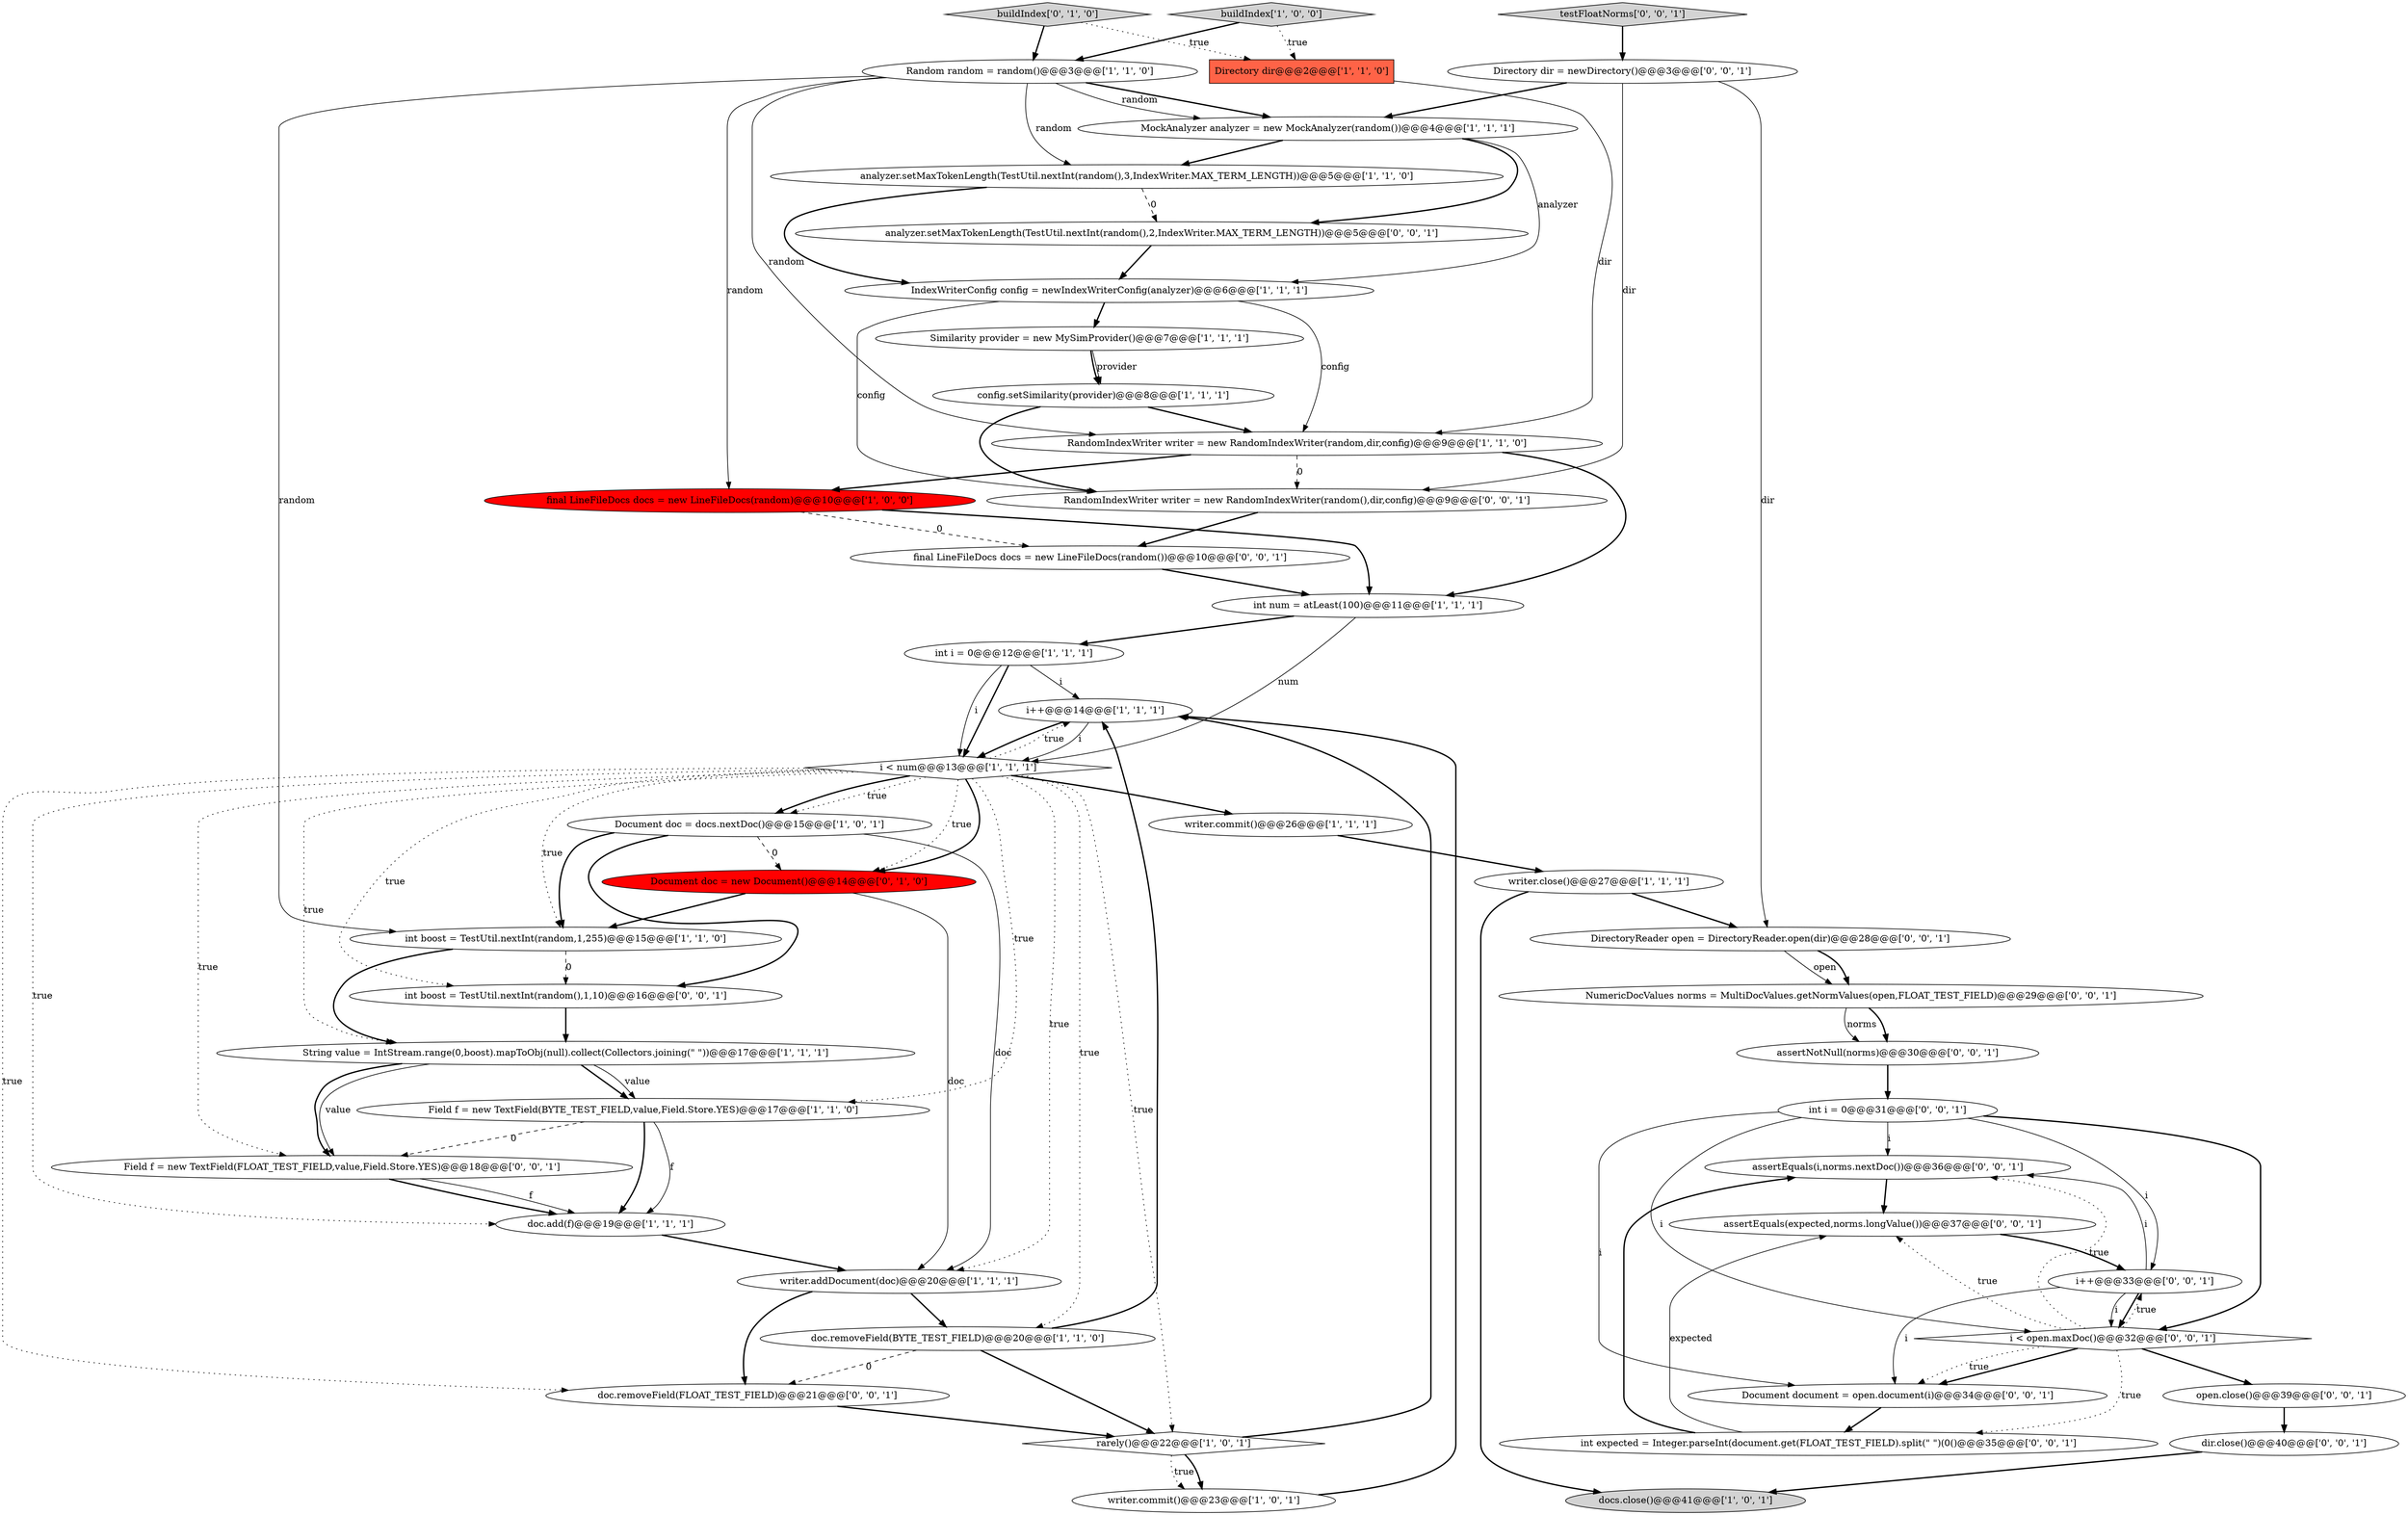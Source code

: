 digraph {
17 [style = filled, label = "MockAnalyzer analyzer = new MockAnalyzer(random())@@@4@@@['1', '1', '1']", fillcolor = white, shape = ellipse image = "AAA0AAABBB1BBB"];
22 [style = filled, label = "writer.addDocument(doc)@@@20@@@['1', '1', '1']", fillcolor = white, shape = ellipse image = "AAA0AAABBB1BBB"];
13 [style = filled, label = "Field f = new TextField(BYTE_TEST_FIELD,value,Field.Store.YES)@@@17@@@['1', '1', '0']", fillcolor = white, shape = ellipse image = "AAA0AAABBB1BBB"];
34 [style = filled, label = "dir.close()@@@40@@@['0', '0', '1']", fillcolor = white, shape = ellipse image = "AAA0AAABBB3BBB"];
47 [style = filled, label = "assertEquals(i,norms.nextDoc())@@@36@@@['0', '0', '1']", fillcolor = white, shape = ellipse image = "AAA0AAABBB3BBB"];
31 [style = filled, label = "testFloatNorms['0', '0', '1']", fillcolor = lightgray, shape = diamond image = "AAA0AAABBB3BBB"];
19 [style = filled, label = "int i = 0@@@12@@@['1', '1', '1']", fillcolor = white, shape = ellipse image = "AAA0AAABBB1BBB"];
32 [style = filled, label = "Document document = open.document(i)@@@34@@@['0', '0', '1']", fillcolor = white, shape = ellipse image = "AAA0AAABBB3BBB"];
10 [style = filled, label = "IndexWriterConfig config = newIndexWriterConfig(analyzer)@@@6@@@['1', '1', '1']", fillcolor = white, shape = ellipse image = "AAA0AAABBB1BBB"];
18 [style = filled, label = "int num = atLeast(100)@@@11@@@['1', '1', '1']", fillcolor = white, shape = ellipse image = "AAA0AAABBB1BBB"];
30 [style = filled, label = "i++@@@33@@@['0', '0', '1']", fillcolor = white, shape = ellipse image = "AAA0AAABBB3BBB"];
40 [style = filled, label = "DirectoryReader open = DirectoryReader.open(dir)@@@28@@@['0', '0', '1']", fillcolor = white, shape = ellipse image = "AAA0AAABBB3BBB"];
8 [style = filled, label = "Random random = random()@@@3@@@['1', '1', '0']", fillcolor = white, shape = ellipse image = "AAA0AAABBB1BBB"];
38 [style = filled, label = "NumericDocValues norms = MultiDocValues.getNormValues(open,FLOAT_TEST_FIELD)@@@29@@@['0', '0', '1']", fillcolor = white, shape = ellipse image = "AAA0AAABBB3BBB"];
33 [style = filled, label = "RandomIndexWriter writer = new RandomIndexWriter(random(),dir,config)@@@9@@@['0', '0', '1']", fillcolor = white, shape = ellipse image = "AAA0AAABBB3BBB"];
12 [style = filled, label = "final LineFileDocs docs = new LineFileDocs(random)@@@10@@@['1', '0', '0']", fillcolor = red, shape = ellipse image = "AAA1AAABBB1BBB"];
36 [style = filled, label = "doc.removeField(FLOAT_TEST_FIELD)@@@21@@@['0', '0', '1']", fillcolor = white, shape = ellipse image = "AAA0AAABBB3BBB"];
37 [style = filled, label = "assertEquals(expected,norms.longValue())@@@37@@@['0', '0', '1']", fillcolor = white, shape = ellipse image = "AAA0AAABBB3BBB"];
1 [style = filled, label = "writer.commit()@@@26@@@['1', '1', '1']", fillcolor = white, shape = ellipse image = "AAA0AAABBB1BBB"];
3 [style = filled, label = "String value = IntStream.range(0,boost).mapToObj(null).collect(Collectors.joining(\" \"))@@@17@@@['1', '1', '1']", fillcolor = white, shape = ellipse image = "AAA0AAABBB1BBB"];
20 [style = filled, label = "doc.add(f)@@@19@@@['1', '1', '1']", fillcolor = white, shape = ellipse image = "AAA0AAABBB1BBB"];
15 [style = filled, label = "writer.close()@@@27@@@['1', '1', '1']", fillcolor = white, shape = ellipse image = "AAA0AAABBB1BBB"];
29 [style = filled, label = "analyzer.setMaxTokenLength(TestUtil.nextInt(random(),2,IndexWriter.MAX_TERM_LENGTH))@@@5@@@['0', '0', '1']", fillcolor = white, shape = ellipse image = "AAA0AAABBB3BBB"];
45 [style = filled, label = "int boost = TestUtil.nextInt(random(),1,10)@@@16@@@['0', '0', '1']", fillcolor = white, shape = ellipse image = "AAA0AAABBB3BBB"];
14 [style = filled, label = "i++@@@14@@@['1', '1', '1']", fillcolor = white, shape = ellipse image = "AAA0AAABBB1BBB"];
4 [style = filled, label = "buildIndex['1', '0', '0']", fillcolor = lightgray, shape = diamond image = "AAA0AAABBB1BBB"];
44 [style = filled, label = "int expected = Integer.parseInt(document.get(FLOAT_TEST_FIELD).split(\" \")(0()@@@35@@@['0', '0', '1']", fillcolor = white, shape = ellipse image = "AAA0AAABBB3BBB"];
9 [style = filled, label = "Directory dir@@@2@@@['1', '1', '0']", fillcolor = tomato, shape = box image = "AAA0AAABBB1BBB"];
27 [style = filled, label = "Document doc = new Document()@@@14@@@['0', '1', '0']", fillcolor = red, shape = ellipse image = "AAA1AAABBB2BBB"];
23 [style = filled, label = "int boost = TestUtil.nextInt(random,1,255)@@@15@@@['1', '1', '0']", fillcolor = white, shape = ellipse image = "AAA0AAABBB1BBB"];
42 [style = filled, label = "Directory dir = newDirectory()@@@3@@@['0', '0', '1']", fillcolor = white, shape = ellipse image = "AAA0AAABBB3BBB"];
11 [style = filled, label = "doc.removeField(BYTE_TEST_FIELD)@@@20@@@['1', '1', '0']", fillcolor = white, shape = ellipse image = "AAA0AAABBB1BBB"];
43 [style = filled, label = "Field f = new TextField(FLOAT_TEST_FIELD,value,Field.Store.YES)@@@18@@@['0', '0', '1']", fillcolor = white, shape = ellipse image = "AAA0AAABBB3BBB"];
46 [style = filled, label = "final LineFileDocs docs = new LineFileDocs(random())@@@10@@@['0', '0', '1']", fillcolor = white, shape = ellipse image = "AAA0AAABBB3BBB"];
41 [style = filled, label = "int i = 0@@@31@@@['0', '0', '1']", fillcolor = white, shape = ellipse image = "AAA0AAABBB3BBB"];
5 [style = filled, label = "i < num@@@13@@@['1', '1', '1']", fillcolor = white, shape = diamond image = "AAA0AAABBB1BBB"];
21 [style = filled, label = "config.setSimilarity(provider)@@@8@@@['1', '1', '1']", fillcolor = white, shape = ellipse image = "AAA0AAABBB1BBB"];
24 [style = filled, label = "docs.close()@@@41@@@['1', '0', '1']", fillcolor = lightgray, shape = ellipse image = "AAA0AAABBB1BBB"];
25 [style = filled, label = "Similarity provider = new MySimProvider()@@@7@@@['1', '1', '1']", fillcolor = white, shape = ellipse image = "AAA0AAABBB1BBB"];
2 [style = filled, label = "RandomIndexWriter writer = new RandomIndexWriter(random,dir,config)@@@9@@@['1', '1', '0']", fillcolor = white, shape = ellipse image = "AAA0AAABBB1BBB"];
16 [style = filled, label = "analyzer.setMaxTokenLength(TestUtil.nextInt(random(),3,IndexWriter.MAX_TERM_LENGTH))@@@5@@@['1', '1', '0']", fillcolor = white, shape = ellipse image = "AAA0AAABBB1BBB"];
6 [style = filled, label = "Document doc = docs.nextDoc()@@@15@@@['1', '0', '1']", fillcolor = white, shape = ellipse image = "AAA0AAABBB1BBB"];
0 [style = filled, label = "rarely()@@@22@@@['1', '0', '1']", fillcolor = white, shape = diamond image = "AAA0AAABBB1BBB"];
7 [style = filled, label = "writer.commit()@@@23@@@['1', '0', '1']", fillcolor = white, shape = ellipse image = "AAA0AAABBB1BBB"];
26 [style = filled, label = "buildIndex['0', '1', '0']", fillcolor = lightgray, shape = diamond image = "AAA0AAABBB2BBB"];
35 [style = filled, label = "i < open.maxDoc()@@@32@@@['0', '0', '1']", fillcolor = white, shape = diamond image = "AAA0AAABBB3BBB"];
28 [style = filled, label = "assertNotNull(norms)@@@30@@@['0', '0', '1']", fillcolor = white, shape = ellipse image = "AAA0AAABBB3BBB"];
39 [style = filled, label = "open.close()@@@39@@@['0', '0', '1']", fillcolor = white, shape = ellipse image = "AAA0AAABBB3BBB"];
14->5 [style = solid, label="i"];
27->22 [style = solid, label="doc"];
11->14 [style = bold, label=""];
40->38 [style = solid, label="open"];
10->33 [style = solid, label="config"];
5->23 [style = dotted, label="true"];
8->23 [style = solid, label="random"];
47->37 [style = bold, label=""];
40->38 [style = bold, label=""];
21->2 [style = bold, label=""];
7->14 [style = bold, label=""];
19->5 [style = bold, label=""];
5->13 [style = dotted, label="true"];
5->43 [style = dotted, label="true"];
0->14 [style = bold, label=""];
5->11 [style = dotted, label="true"];
36->0 [style = bold, label=""];
34->24 [style = bold, label=""];
5->22 [style = dotted, label="true"];
35->47 [style = dotted, label="true"];
33->46 [style = bold, label=""];
12->18 [style = bold, label=""];
43->20 [style = solid, label="f"];
4->8 [style = bold, label=""];
12->46 [style = dashed, label="0"];
35->37 [style = dotted, label="true"];
44->47 [style = bold, label=""];
17->16 [style = bold, label=""];
25->21 [style = bold, label=""];
30->35 [style = solid, label="i"];
8->2 [style = solid, label="random"];
0->7 [style = dotted, label="true"];
41->35 [style = solid, label="i"];
25->21 [style = solid, label="provider"];
41->32 [style = solid, label="i"];
38->28 [style = bold, label=""];
39->34 [style = bold, label=""];
18->19 [style = bold, label=""];
5->6 [style = dotted, label="true"];
2->18 [style = bold, label=""];
23->3 [style = bold, label=""];
18->5 [style = solid, label="num"];
5->3 [style = dotted, label="true"];
26->9 [style = dotted, label="true"];
11->36 [style = dashed, label="0"];
9->2 [style = solid, label="dir"];
35->30 [style = dotted, label="true"];
38->28 [style = solid, label="norms"];
41->30 [style = solid, label="i"];
0->7 [style = bold, label=""];
35->44 [style = dotted, label="true"];
8->17 [style = bold, label=""];
5->36 [style = dotted, label="true"];
6->22 [style = solid, label="doc"];
5->1 [style = bold, label=""];
10->2 [style = solid, label="config"];
5->6 [style = bold, label=""];
10->25 [style = bold, label=""];
6->27 [style = dashed, label="0"];
8->16 [style = solid, label="random"];
42->33 [style = solid, label="dir"];
2->33 [style = dashed, label="0"];
22->11 [style = bold, label=""];
13->43 [style = dashed, label="0"];
6->23 [style = bold, label=""];
37->30 [style = bold, label=""];
43->20 [style = bold, label=""];
35->39 [style = bold, label=""];
35->32 [style = bold, label=""];
26->8 [style = bold, label=""];
5->0 [style = dotted, label="true"];
17->10 [style = solid, label="analyzer"];
46->18 [style = bold, label=""];
28->41 [style = bold, label=""];
31->42 [style = bold, label=""];
30->35 [style = bold, label=""];
3->43 [style = solid, label="value"];
5->45 [style = dotted, label="true"];
5->27 [style = dotted, label="true"];
32->44 [style = bold, label=""];
30->47 [style = solid, label="i"];
13->20 [style = solid, label="f"];
29->10 [style = bold, label=""];
15->40 [style = bold, label=""];
8->12 [style = solid, label="random"];
44->37 [style = solid, label="expected"];
14->5 [style = bold, label=""];
41->35 [style = bold, label=""];
5->14 [style = dotted, label="true"];
45->3 [style = bold, label=""];
16->10 [style = bold, label=""];
19->14 [style = solid, label="i"];
1->15 [style = bold, label=""];
21->33 [style = bold, label=""];
42->17 [style = bold, label=""];
23->45 [style = dashed, label="0"];
8->17 [style = solid, label="random"];
42->40 [style = solid, label="dir"];
2->12 [style = bold, label=""];
20->22 [style = bold, label=""];
11->0 [style = bold, label=""];
19->5 [style = solid, label="i"];
30->32 [style = solid, label="i"];
15->24 [style = bold, label=""];
22->36 [style = bold, label=""];
3->13 [style = bold, label=""];
16->29 [style = dashed, label="0"];
5->20 [style = dotted, label="true"];
27->23 [style = bold, label=""];
3->43 [style = bold, label=""];
5->27 [style = bold, label=""];
41->47 [style = solid, label="i"];
4->9 [style = dotted, label="true"];
17->29 [style = bold, label=""];
6->45 [style = bold, label=""];
3->13 [style = solid, label="value"];
13->20 [style = bold, label=""];
35->32 [style = dotted, label="true"];
}
